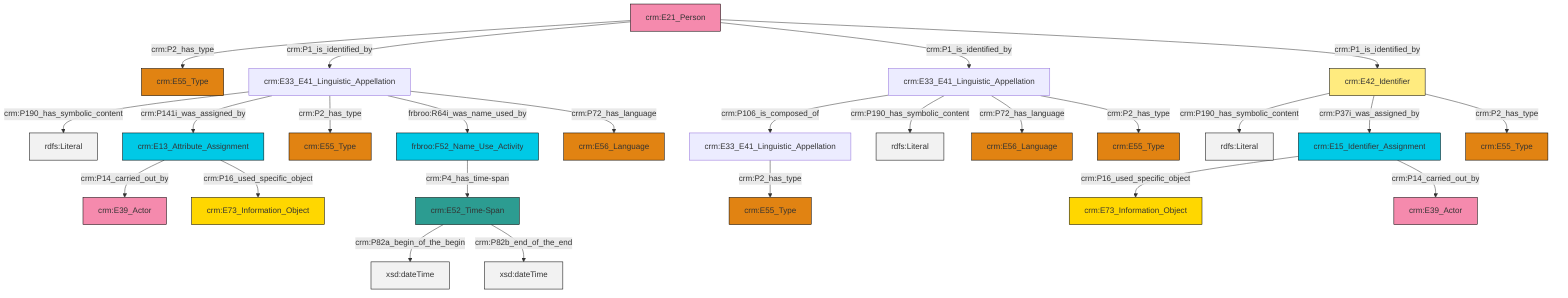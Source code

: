 graph TD
classDef Literal fill:#f2f2f2,stroke:#000000;
classDef CRM_Entity fill:#FFFFFF,stroke:#000000;
classDef Temporal_Entity fill:#00C9E6, stroke:#000000;
classDef Type fill:#E18312, stroke:#000000;
classDef Time-Span fill:#2C9C91, stroke:#000000;
classDef Appellation fill:#FFEB7F, stroke:#000000;
classDef Place fill:#008836, stroke:#000000;
classDef Persistent_Item fill:#B266B2, stroke:#000000;
classDef Conceptual_Object fill:#FFD700, stroke:#000000;
classDef Physical_Thing fill:#D2B48C, stroke:#000000;
classDef Actor fill:#f58aad, stroke:#000000;
classDef PC_Classes fill:#4ce600, stroke:#000000;
classDef Multi fill:#cccccc,stroke:#000000;

0["crm:E52_Time-Span"]:::Time-Span -->|crm:P82a_begin_of_the_begin| 1[xsd:dateTime]:::Literal
2["crm:E33_E41_Linguistic_Appellation"]:::Default -->|crm:P106_is_composed_of| 3["crm:E33_E41_Linguistic_Appellation"]:::Default
9["crm:E15_Identifier_Assignment"]:::Temporal_Entity -->|crm:P16_used_specific_object| 10["crm:E73_Information_Object"]:::Conceptual_Object
2["crm:E33_E41_Linguistic_Appellation"]:::Default -->|crm:P190_has_symbolic_content| 11[rdfs:Literal]:::Literal
14["crm:E13_Attribute_Assignment"]:::Temporal_Entity -->|crm:P14_carried_out_by| 15["crm:E39_Actor"]:::Actor
9["crm:E15_Identifier_Assignment"]:::Temporal_Entity -->|crm:P14_carried_out_by| 16["crm:E39_Actor"]:::Actor
19["crm:E21_Person"]:::Actor -->|crm:P2_has_type| 20["crm:E55_Type"]:::Type
19["crm:E21_Person"]:::Actor -->|crm:P1_is_identified_by| 27["crm:E33_E41_Linguistic_Appellation"]:::Default
29["frbroo:F52_Name_Use_Activity"]:::Temporal_Entity -->|crm:P4_has_time-span| 0["crm:E52_Time-Span"]:::Time-Span
0["crm:E52_Time-Span"]:::Time-Span -->|crm:P82b_end_of_the_end| 30[xsd:dateTime]:::Literal
2["crm:E33_E41_Linguistic_Appellation"]:::Default -->|crm:P72_has_language| 32["crm:E56_Language"]:::Type
3["crm:E33_E41_Linguistic_Appellation"]:::Default -->|crm:P2_has_type| 33["crm:E55_Type"]:::Type
36["crm:E42_Identifier"]:::Appellation -->|crm:P190_has_symbolic_content| 37[rdfs:Literal]:::Literal
36["crm:E42_Identifier"]:::Appellation -->|crm:P37i_was_assigned_by| 9["crm:E15_Identifier_Assignment"]:::Temporal_Entity
27["crm:E33_E41_Linguistic_Appellation"]:::Default -->|crm:P190_has_symbolic_content| 39[rdfs:Literal]:::Literal
19["crm:E21_Person"]:::Actor -->|crm:P1_is_identified_by| 2["crm:E33_E41_Linguistic_Appellation"]:::Default
14["crm:E13_Attribute_Assignment"]:::Temporal_Entity -->|crm:P16_used_specific_object| 4["crm:E73_Information_Object"]:::Conceptual_Object
27["crm:E33_E41_Linguistic_Appellation"]:::Default -->|crm:P141i_was_assigned_by| 14["crm:E13_Attribute_Assignment"]:::Temporal_Entity
19["crm:E21_Person"]:::Actor -->|crm:P1_is_identified_by| 36["crm:E42_Identifier"]:::Appellation
27["crm:E33_E41_Linguistic_Appellation"]:::Default -->|crm:P2_has_type| 42["crm:E55_Type"]:::Type
2["crm:E33_E41_Linguistic_Appellation"]:::Default -->|crm:P2_has_type| 6["crm:E55_Type"]:::Type
36["crm:E42_Identifier"]:::Appellation -->|crm:P2_has_type| 21["crm:E55_Type"]:::Type
27["crm:E33_E41_Linguistic_Appellation"]:::Default -->|frbroo:R64i_was_name_used_by| 29["frbroo:F52_Name_Use_Activity"]:::Temporal_Entity
27["crm:E33_E41_Linguistic_Appellation"]:::Default -->|crm:P72_has_language| 12["crm:E56_Language"]:::Type